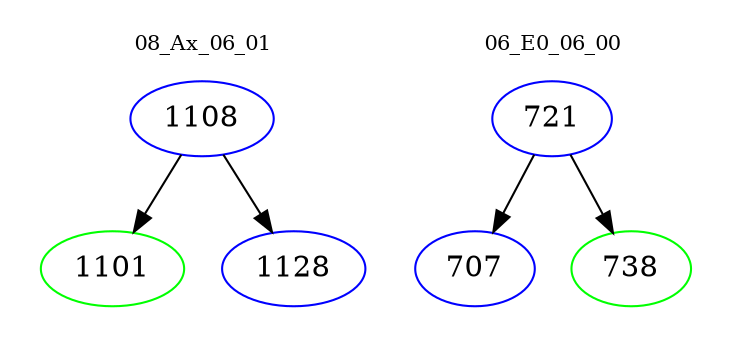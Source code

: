 digraph{
subgraph cluster_0 {
color = white
label = "08_Ax_06_01";
fontsize=10;
T0_1108 [label="1108", color="blue"]
T0_1108 -> T0_1101 [color="black"]
T0_1101 [label="1101", color="green"]
T0_1108 -> T0_1128 [color="black"]
T0_1128 [label="1128", color="blue"]
}
subgraph cluster_1 {
color = white
label = "06_E0_06_00";
fontsize=10;
T1_721 [label="721", color="blue"]
T1_721 -> T1_707 [color="black"]
T1_707 [label="707", color="blue"]
T1_721 -> T1_738 [color="black"]
T1_738 [label="738", color="green"]
}
}
